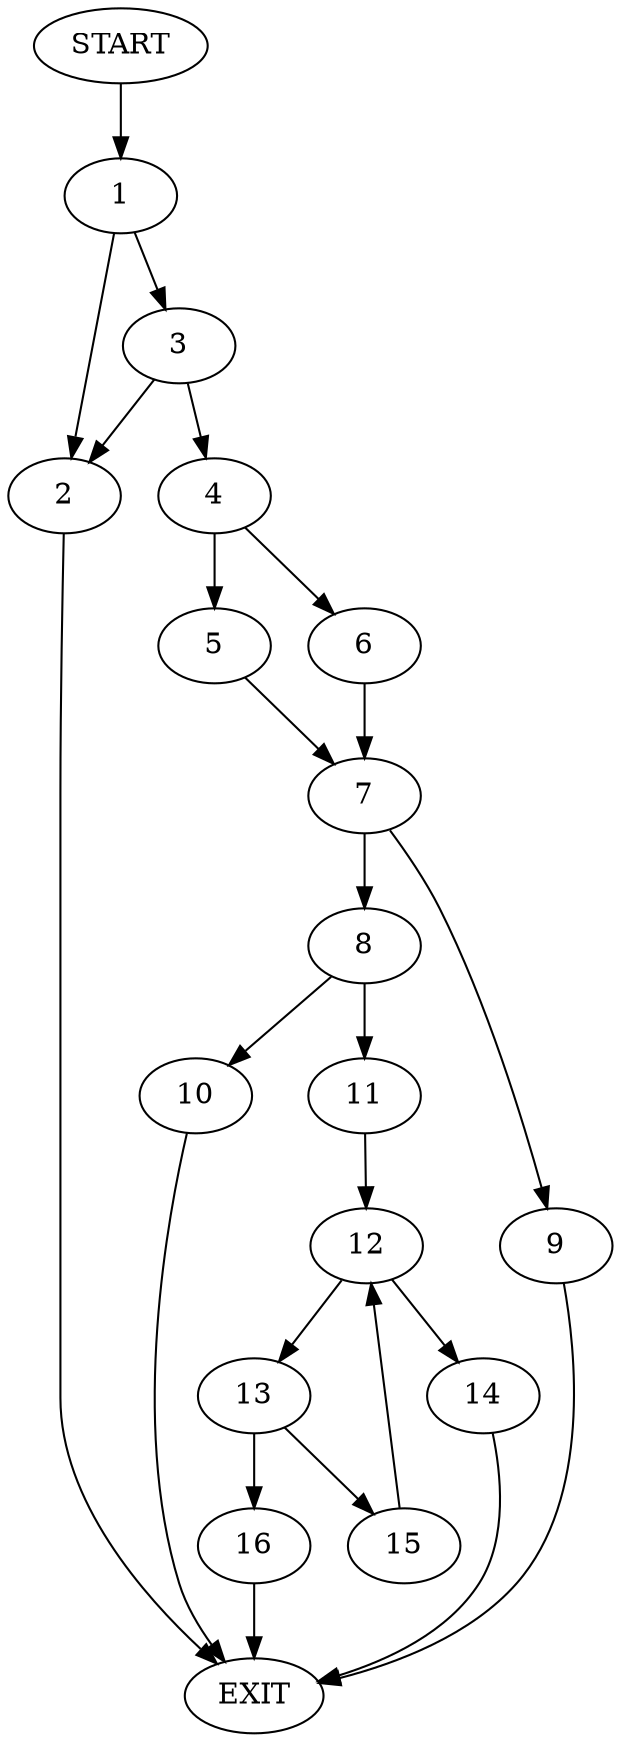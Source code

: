 digraph {
0 [label="START"]
17 [label="EXIT"]
0 -> 1
1 -> 2
1 -> 3
2 -> 17
3 -> 2
3 -> 4
4 -> 5
4 -> 6
6 -> 7
5 -> 7
7 -> 8
7 -> 9
9 -> 17
8 -> 10
8 -> 11
11 -> 12
10 -> 17
12 -> 13
12 -> 14
14 -> 17
13 -> 15
13 -> 16
16 -> 17
15 -> 12
}
